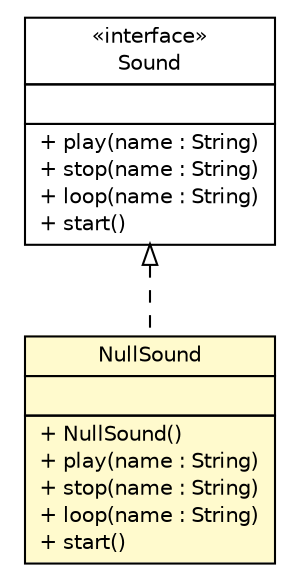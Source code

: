 #!/usr/local/bin/dot
#
# Class diagram 
# Generated by UMLGraph version R5_6 (http://www.umlgraph.org/)
#

digraph G {
	edge [fontname="Helvetica",fontsize=10,labelfontname="Helvetica",labelfontsize=10];
	node [fontname="Helvetica",fontsize=10,shape=plaintext];
	nodesep=0.25;
	ranksep=0.5;
	// main.Sound
	c13213 [label=<<table title="main.Sound" border="0" cellborder="1" cellspacing="0" cellpadding="2" port="p" href="./Sound.html">
		<tr><td><table border="0" cellspacing="0" cellpadding="1">
<tr><td align="center" balign="center"> &#171;interface&#187; </td></tr>
<tr><td align="center" balign="center"> Sound </td></tr>
		</table></td></tr>
		<tr><td><table border="0" cellspacing="0" cellpadding="1">
<tr><td align="left" balign="left">  </td></tr>
		</table></td></tr>
		<tr><td><table border="0" cellspacing="0" cellpadding="1">
<tr><td align="left" balign="left"> + play(name : String) </td></tr>
<tr><td align="left" balign="left"> + stop(name : String) </td></tr>
<tr><td align="left" balign="left"> + loop(name : String) </td></tr>
<tr><td align="left" balign="left"> + start() </td></tr>
		</table></td></tr>
		</table>>, URL="./Sound.html", fontname="Helvetica", fontcolor="black", fontsize=10.0];
	// main.NullSound
	c13220 [label=<<table title="main.NullSound" border="0" cellborder="1" cellspacing="0" cellpadding="2" port="p" bgcolor="lemonChiffon" href="./NullSound.html">
		<tr><td><table border="0" cellspacing="0" cellpadding="1">
<tr><td align="center" balign="center"> NullSound </td></tr>
		</table></td></tr>
		<tr><td><table border="0" cellspacing="0" cellpadding="1">
<tr><td align="left" balign="left">  </td></tr>
		</table></td></tr>
		<tr><td><table border="0" cellspacing="0" cellpadding="1">
<tr><td align="left" balign="left"> + NullSound() </td></tr>
<tr><td align="left" balign="left"> + play(name : String) </td></tr>
<tr><td align="left" balign="left"> + stop(name : String) </td></tr>
<tr><td align="left" balign="left"> + loop(name : String) </td></tr>
<tr><td align="left" balign="left"> + start() </td></tr>
		</table></td></tr>
		</table>>, URL="./NullSound.html", fontname="Helvetica", fontcolor="black", fontsize=10.0];
	//main.NullSound implements main.Sound
	c13213:p -> c13220:p [dir=back,arrowtail=empty,style=dashed];
}

